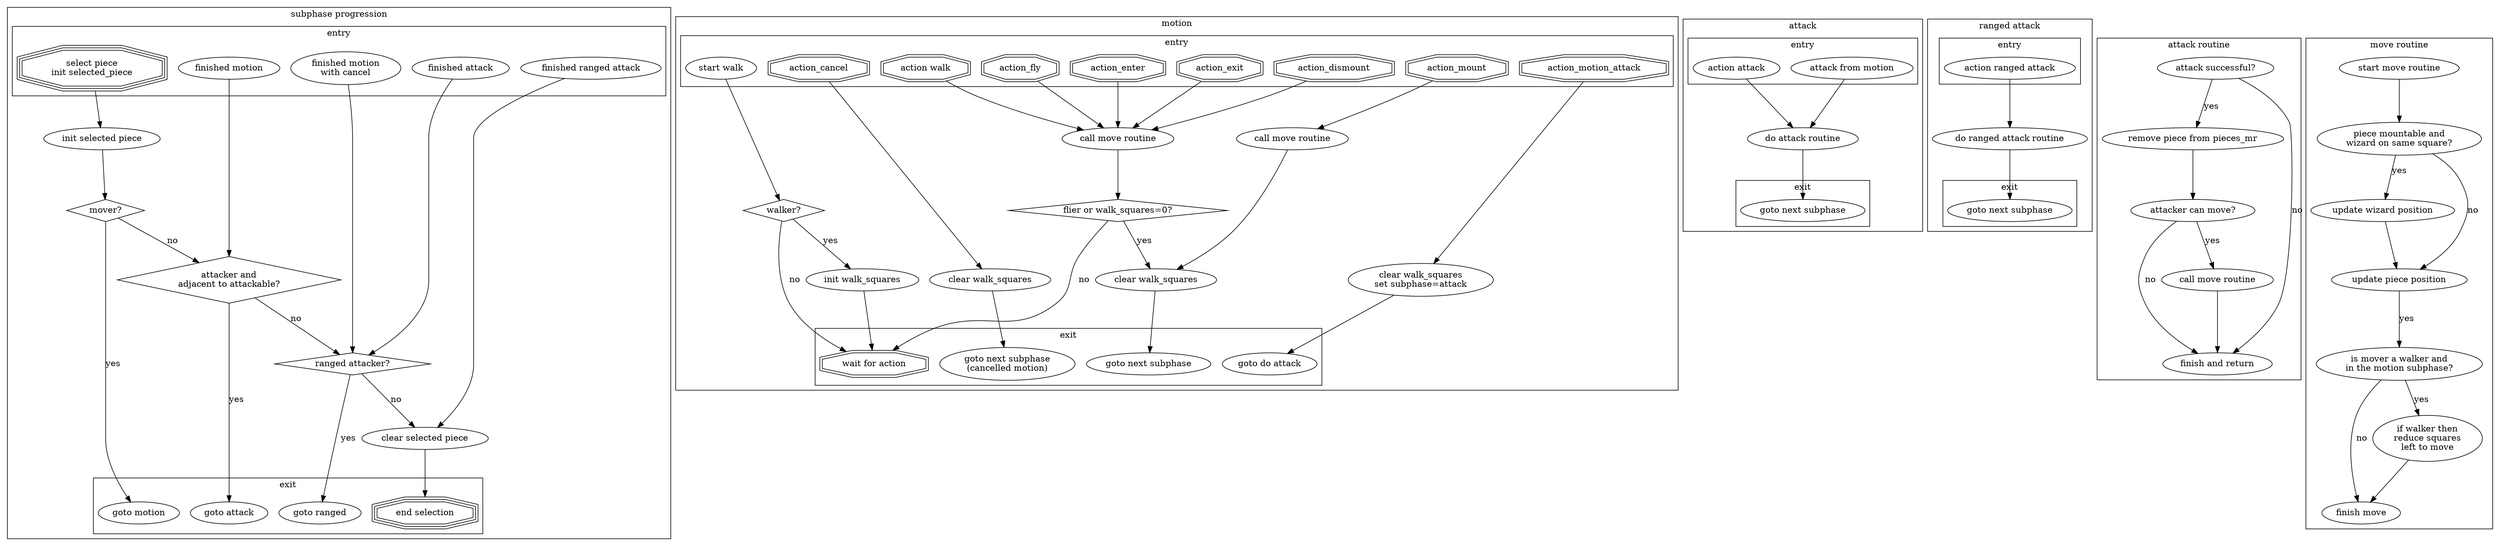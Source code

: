 digraph simple_hierarchy {

  subgraph cluster_subphase_control {
    label="subphase progression"
    subgraph cluster_control_entry {
      label="entry"
      action_select_piece [label="select piece\ninit selected_piece" shape="tripleoctagon"];
      subphase_motion [label="finished motion"]
      subphase_motion_cancelled [label="finished motion\nwith cancel"]
      subphase_attack [label="finished attack"]
      subphase_ranged [label="finished ranged attack"]
    }
    init_selection [label="init selected piece"]
    moverp [label="mover?" shape="diamond"];
    attackerp [label="attacker and\nadjacent to attackable?" shape="diamond"];
    rangedp [label="ranged attacker?" shape="diamond"];
    clear_selection [label="clear selected piece"]
    subgraph cluster_control_exit {
      label="exit";
      goto_attack [label="goto attack"];
      goto_motion [label="goto motion"];
      goto_ranged [label="goto ranged"]
      end_select [label="end selection" shape="tripleoctagon"]
    }
  }
  action_select_piece->init_selection
  init_selection->moverp
  subphase_motion->attackerp
  subphase_motion_cancelled->rangedp
  subphase_attack->rangedp
  subphase_ranged->clear_selection
  clear_selection->end_select

  moverp->goto_motion [label="yes"]
  moverp->attackerp [label="no"]
  attackerp->goto_attack [label="yes"]
  attackerp->rangedp [label="no"]
  rangedp->goto_ranged [label="yes"]
  rangedp->clear_selection [label="no"]


  subgraph cluster_move {
    label="motion"
    subgraph cluster_motion_entry {
      label="entry"
      start_walk [label="start walk"]
      action_walk [label="action walk" shape="doubleoctagon"]
      action_fly [shape="doubleoctagon"]
      action_cancel [shape="doubleoctagon"]
      action_enter [shape="doubleoctagon"]
      action_exit [shape="doubleoctagon"]
      action_mount [shape="doubleoctagon"]
      action_dismount [shape="doubleoctagon"]
      action_motion_attack [shape="doubleoctagon"]
    }
    init_motion [label="walker?" shape="diamond"]
    init_walker [label="init walk_squares"]

    do_move [label="call move routine"]
    do_move1 [label="call move routine"]
    continue [label="flier or walk_squares=0?" shape="diamond"]

    end_move [label="clear walk_squares"]
    end_move1 [label="clear walk_squares"]
    end_to_attack [label="clear walk_squares\nset subphase=attack"]

    subgraph cluster_motion_exit {
      label="exit"
      motion_wait_for_action [label="wait for action" shape="doubleoctagon"]
      done_motion_cancelled [label="goto next subphase\n(cancelled motion)"]
      done_motion [label="goto next subphase"]
      motion_do_attack[label="goto do attack"]
    }
  }
  start_walk->init_motion
  init_motion->motion_wait_for_action [label="no"]
  init_motion->init_walker [label="yes"]
  init_walker->motion_wait_for_action

  action_walk->do_move
  action_fly->do_move
  action_enter->do_move
  action_exit->do_move
  action_mount->do_move1
  action_dismount->do_move
  action_cancel->end_move1

  do_move->continue
  do_move1->end_move
  continue->end_move[label="yes"]
  continue->motion_wait_for_action[label="no"]
  action_motion_attack->end_to_attack
  end_to_attack->motion_do_attack
  end_move->done_motion
  end_move1->done_motion_cancelled

  subgraph cluster_attack {
    label="attack"
    subgraph cluster_attack_entry {
      label="entry"
      action_attack [label="action attack" shaped="doubleoctagon"]
      attack_from_motion [label="attack from motion"]
    }
    do_attack [label="do attack routine"]

    subgraph cluster_attack_exit {
      label="exit"
      exit_attack [label="goto next subphase"]
    }

    action_attack->do_attack
    attack_from_motion->do_attack
    do_attack->exit_attack
  }


  subgraph cluster_ranged {
    label="ranged attack"
    subgraph cluster_ranged_entry {
      label="entry"
      action_ranged [label="action ranged attack" shaped="doubleoctagon"]
    }
    do_ranged [label="do ranged attack routine"]

    subgraph cluster_ranged_exit {
      label="exit"
      exit_ranged [label="goto next subphase"]
    }

    action_ranged->do_ranged
    do_ranged->exit_ranged
  }
  subgraph cluster_attack_routine {
    label="attack routine";
    ra_do_attack [label="attack successful?"]
    ra_kill_piece [label="remove piece from pieces_mr"]
    ra_move_killerp [label="attacker can move?"]
    ra_finish_attack [label="finish and return"]
    ra_attack_move_piece [label="call move routine"]
  }

  ra_do_attack->ra_kill_piece [label="yes"];
  ra_do_attack->ra_finish_attack [label="no"];
  ra_kill_piece->ra_move_killerp;
  ra_move_killerp->ra_attack_move_piece[label="yes"]
  ra_move_killerp->ra_finish_attack [label="no"];
  ra_attack_move_piece->ra_finish_attack

  subgraph cluster_move_piece_routine {
    label="move routine";
    rm_start_move [label="start move routine" shape="ellipse"]
    rm_move_piece [label="piece mountable and\nwizard on same square?"]
    rm_update_wizard [label="update wizard position"]
    rm_update_piece [label="update piece position"]
    rm_check_walker [label="is mover a walker and\nin the motion subphase?"]
    rm_reduce [label="if walker then\nreduce squares\nleft to move"];
    rm_finish_move [label="finish move"]
  }
  rm_start_move->rm_move_piece
  rm_move_piece->rm_update_wizard [label="yes"]
  rm_move_piece->rm_update_piece [label="no"]
  rm_update_wizard->rm_update_piece
  rm_update_piece->rm_check_walker [label="yes"]
  rm_check_walker->rm_finish_move [label="no"]
  rm_check_walker->rm_reduce [label="yes"]
  rm_reduce->rm_finish_move
}